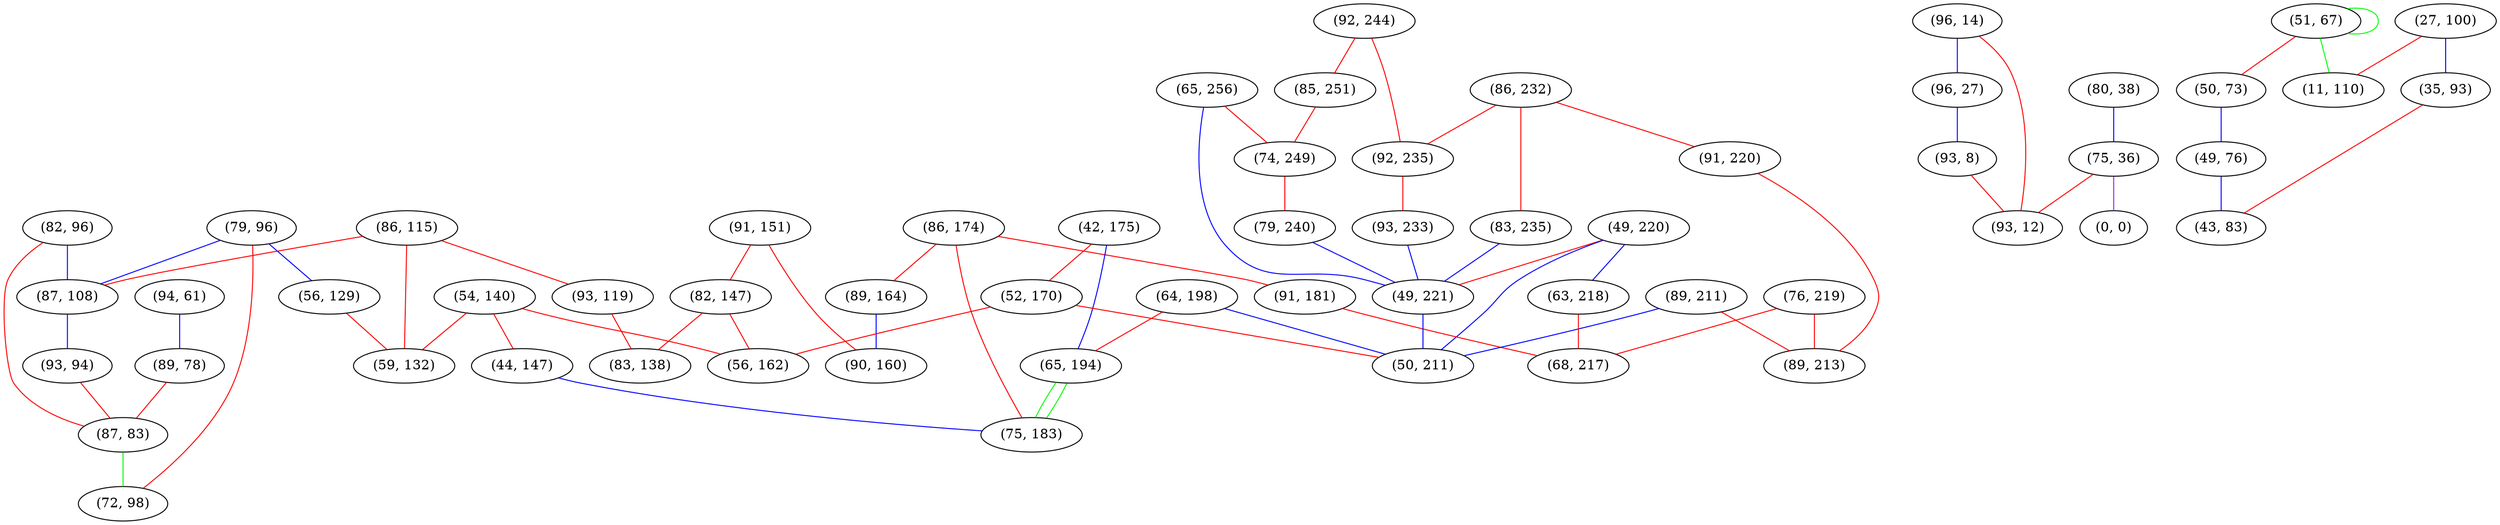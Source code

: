 graph "" {
"(91, 151)";
"(96, 14)";
"(49, 220)";
"(64, 198)";
"(86, 232)";
"(54, 140)";
"(94, 61)";
"(79, 96)";
"(44, 147)";
"(86, 174)";
"(42, 175)";
"(82, 96)";
"(51, 67)";
"(50, 73)";
"(65, 256)";
"(65, 194)";
"(80, 38)";
"(75, 36)";
"(76, 219)";
"(91, 181)";
"(89, 211)";
"(86, 115)";
"(92, 244)";
"(87, 108)";
"(27, 100)";
"(91, 220)";
"(83, 235)";
"(0, 0)";
"(89, 164)";
"(85, 251)";
"(93, 94)";
"(92, 235)";
"(52, 170)";
"(89, 78)";
"(82, 147)";
"(74, 249)";
"(49, 76)";
"(35, 93)";
"(56, 129)";
"(89, 213)";
"(93, 233)";
"(79, 240)";
"(87, 83)";
"(96, 27)";
"(72, 98)";
"(93, 8)";
"(90, 160)";
"(63, 218)";
"(75, 183)";
"(93, 12)";
"(93, 119)";
"(59, 132)";
"(11, 110)";
"(49, 221)";
"(50, 211)";
"(68, 217)";
"(83, 138)";
"(43, 83)";
"(56, 162)";
"(91, 151)" -- "(90, 160)"  [color=red, key=0, weight=1];
"(91, 151)" -- "(82, 147)"  [color=red, key=0, weight=1];
"(96, 14)" -- "(93, 12)"  [color=red, key=0, weight=1];
"(96, 14)" -- "(96, 27)"  [color=blue, key=0, weight=3];
"(49, 220)" -- "(49, 221)"  [color=red, key=0, weight=1];
"(49, 220)" -- "(50, 211)"  [color=blue, key=0, weight=3];
"(49, 220)" -- "(63, 218)"  [color=blue, key=0, weight=3];
"(64, 198)" -- "(65, 194)"  [color=red, key=0, weight=1];
"(64, 198)" -- "(50, 211)"  [color=blue, key=0, weight=3];
"(86, 232)" -- "(91, 220)"  [color=red, key=0, weight=1];
"(86, 232)" -- "(83, 235)"  [color=red, key=0, weight=1];
"(86, 232)" -- "(92, 235)"  [color=red, key=0, weight=1];
"(54, 140)" -- "(59, 132)"  [color=red, key=0, weight=1];
"(54, 140)" -- "(56, 162)"  [color=red, key=0, weight=1];
"(54, 140)" -- "(44, 147)"  [color=red, key=0, weight=1];
"(94, 61)" -- "(89, 78)"  [color=blue, key=0, weight=3];
"(79, 96)" -- "(56, 129)"  [color=blue, key=0, weight=3];
"(79, 96)" -- "(87, 108)"  [color=blue, key=0, weight=3];
"(79, 96)" -- "(72, 98)"  [color=red, key=0, weight=1];
"(44, 147)" -- "(75, 183)"  [color=blue, key=0, weight=3];
"(86, 174)" -- "(75, 183)"  [color=red, key=0, weight=1];
"(86, 174)" -- "(89, 164)"  [color=red, key=0, weight=1];
"(86, 174)" -- "(91, 181)"  [color=red, key=0, weight=1];
"(42, 175)" -- "(65, 194)"  [color=blue, key=0, weight=3];
"(42, 175)" -- "(52, 170)"  [color=red, key=0, weight=1];
"(82, 96)" -- "(87, 108)"  [color=blue, key=0, weight=3];
"(82, 96)" -- "(87, 83)"  [color=red, key=0, weight=1];
"(51, 67)" -- "(50, 73)"  [color=red, key=0, weight=1];
"(51, 67)" -- "(11, 110)"  [color=green, key=0, weight=2];
"(51, 67)" -- "(51, 67)"  [color=green, key=0, weight=2];
"(50, 73)" -- "(49, 76)"  [color=blue, key=0, weight=3];
"(65, 256)" -- "(49, 221)"  [color=blue, key=0, weight=3];
"(65, 256)" -- "(74, 249)"  [color=red, key=0, weight=1];
"(65, 194)" -- "(75, 183)"  [color=green, key=0, weight=2];
"(65, 194)" -- "(75, 183)"  [color=green, key=1, weight=2];
"(80, 38)" -- "(75, 36)"  [color=blue, key=0, weight=3];
"(75, 36)" -- "(93, 12)"  [color=red, key=0, weight=1];
"(75, 36)" -- "(0, 0)"  [color=purple, key=0, weight=4];
"(76, 219)" -- "(89, 213)"  [color=red, key=0, weight=1];
"(76, 219)" -- "(68, 217)"  [color=red, key=0, weight=1];
"(91, 181)" -- "(68, 217)"  [color=red, key=0, weight=1];
"(89, 211)" -- "(89, 213)"  [color=red, key=0, weight=1];
"(89, 211)" -- "(50, 211)"  [color=blue, key=0, weight=3];
"(86, 115)" -- "(87, 108)"  [color=red, key=0, weight=1];
"(86, 115)" -- "(93, 119)"  [color=red, key=0, weight=1];
"(86, 115)" -- "(59, 132)"  [color=red, key=0, weight=1];
"(92, 244)" -- "(92, 235)"  [color=red, key=0, weight=1];
"(92, 244)" -- "(85, 251)"  [color=red, key=0, weight=1];
"(87, 108)" -- "(93, 94)"  [color=blue, key=0, weight=3];
"(27, 100)" -- "(11, 110)"  [color=red, key=0, weight=1];
"(27, 100)" -- "(35, 93)"  [color=blue, key=0, weight=3];
"(91, 220)" -- "(89, 213)"  [color=red, key=0, weight=1];
"(83, 235)" -- "(49, 221)"  [color=blue, key=0, weight=3];
"(89, 164)" -- "(90, 160)"  [color=blue, key=0, weight=3];
"(85, 251)" -- "(74, 249)"  [color=red, key=0, weight=1];
"(93, 94)" -- "(87, 83)"  [color=red, key=0, weight=1];
"(92, 235)" -- "(93, 233)"  [color=red, key=0, weight=1];
"(52, 170)" -- "(50, 211)"  [color=red, key=0, weight=1];
"(52, 170)" -- "(56, 162)"  [color=red, key=0, weight=1];
"(89, 78)" -- "(87, 83)"  [color=red, key=0, weight=1];
"(82, 147)" -- "(83, 138)"  [color=red, key=0, weight=1];
"(82, 147)" -- "(56, 162)"  [color=red, key=0, weight=1];
"(74, 249)" -- "(79, 240)"  [color=red, key=0, weight=1];
"(49, 76)" -- "(43, 83)"  [color=blue, key=0, weight=3];
"(35, 93)" -- "(43, 83)"  [color=red, key=0, weight=1];
"(56, 129)" -- "(59, 132)"  [color=red, key=0, weight=1];
"(93, 233)" -- "(49, 221)"  [color=blue, key=0, weight=3];
"(79, 240)" -- "(49, 221)"  [color=blue, key=0, weight=3];
"(87, 83)" -- "(72, 98)"  [color=green, key=0, weight=2];
"(96, 27)" -- "(93, 8)"  [color=blue, key=0, weight=3];
"(93, 8)" -- "(93, 12)"  [color=red, key=0, weight=1];
"(63, 218)" -- "(68, 217)"  [color=red, key=0, weight=1];
"(93, 119)" -- "(83, 138)"  [color=red, key=0, weight=1];
"(49, 221)" -- "(50, 211)"  [color=blue, key=0, weight=3];
}
